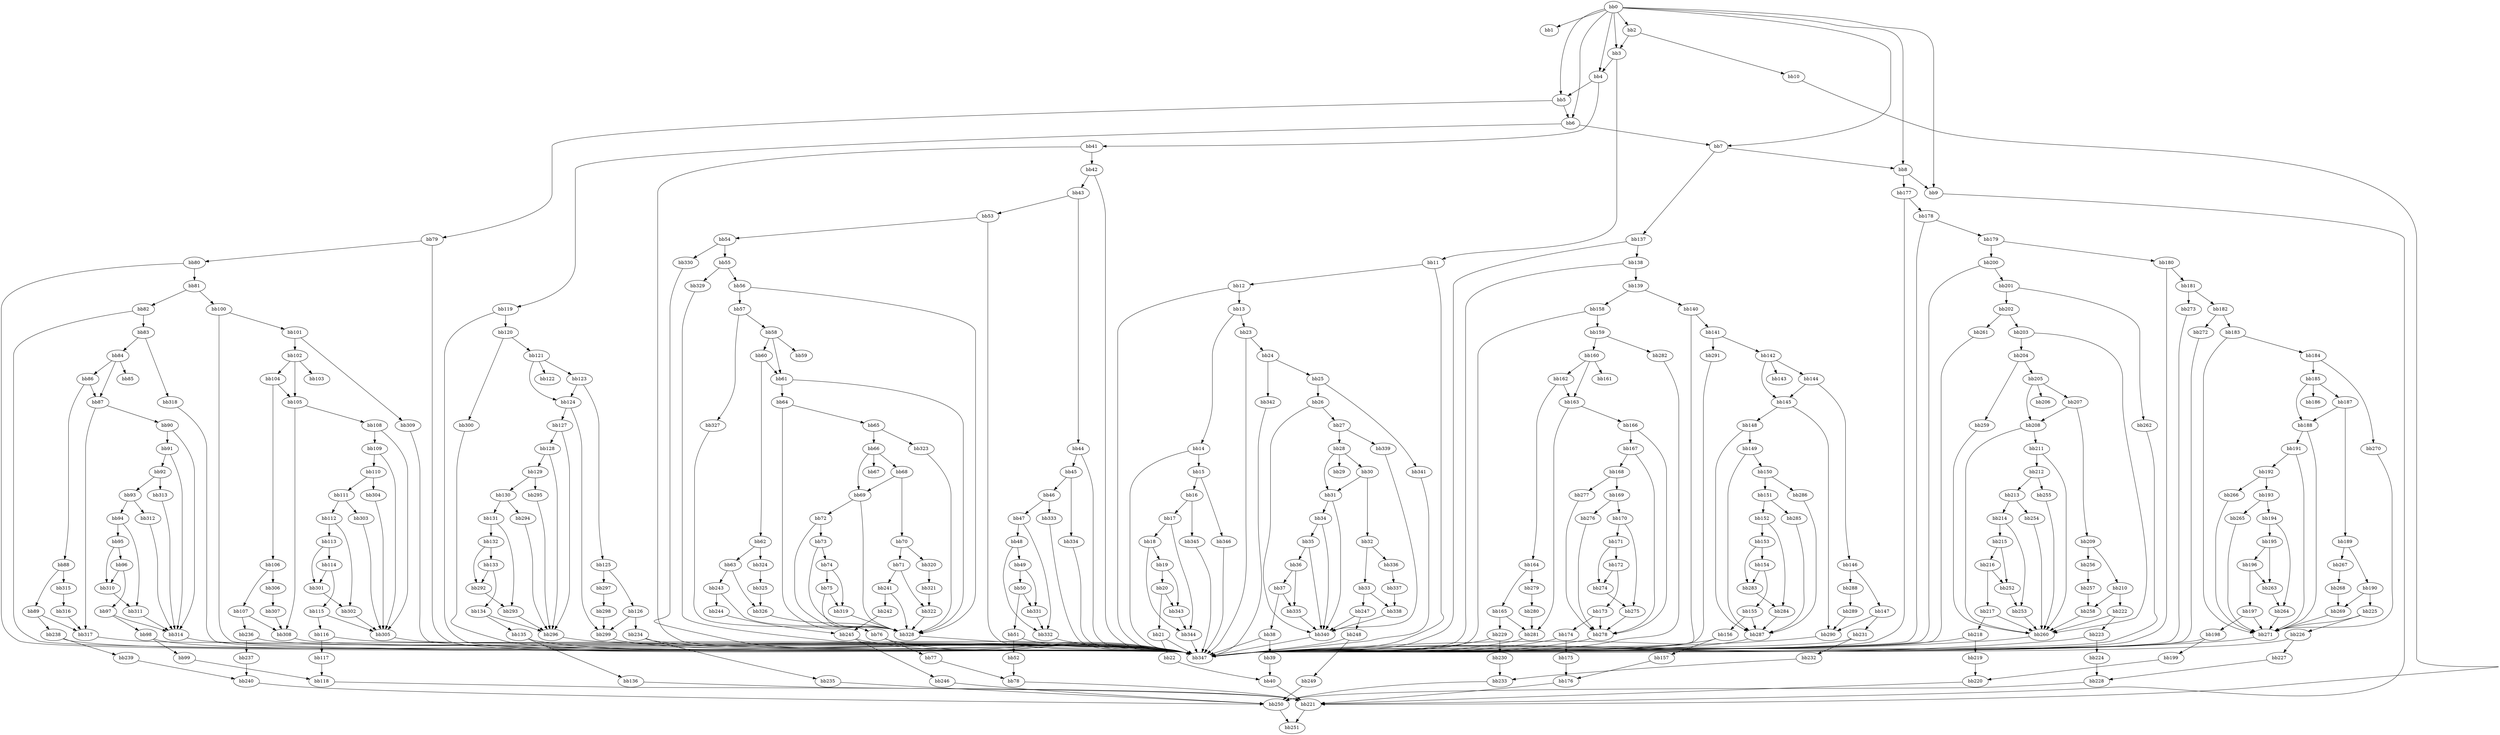 digraph {
    0 [ label = "bb0\l" ]
    1 [ label = "bb1\l" ]
    2 [ label = "bb2\l" ]
    3 [ label = "bb3\l" ]
    4 [ label = "bb4\l" ]
    5 [ label = "bb5\l" ]
    6 [ label = "bb6\l" ]
    7 [ label = "bb7\l" ]
    8 [ label = "bb8\l" ]
    9 [ label = "bb9\l" ]
    10 [ label = "bb10\l" ]
    11 [ label = "bb11\l" ]
    12 [ label = "bb12\l" ]
    13 [ label = "bb13\l" ]
    14 [ label = "bb14\l" ]
    15 [ label = "bb15\l" ]
    16 [ label = "bb16\l" ]
    17 [ label = "bb17\l" ]
    18 [ label = "bb18\l" ]
    19 [ label = "bb19\l" ]
    20 [ label = "bb20\l" ]
    21 [ label = "bb21\l" ]
    22 [ label = "bb22\l" ]
    23 [ label = "bb23\l" ]
    24 [ label = "bb24\l" ]
    25 [ label = "bb25\l" ]
    26 [ label = "bb26\l" ]
    27 [ label = "bb27\l" ]
    28 [ label = "bb28\l" ]
    29 [ label = "bb29\l" ]
    30 [ label = "bb30\l" ]
    31 [ label = "bb31\l" ]
    32 [ label = "bb32\l" ]
    33 [ label = "bb33\l" ]
    34 [ label = "bb34\l" ]
    35 [ label = "bb35\l" ]
    36 [ label = "bb36\l" ]
    37 [ label = "bb37\l" ]
    38 [ label = "bb38\l" ]
    39 [ label = "bb39\l" ]
    40 [ label = "bb40\l" ]
    41 [ label = "bb41\l" ]
    42 [ label = "bb42\l" ]
    43 [ label = "bb43\l" ]
    44 [ label = "bb44\l" ]
    45 [ label = "bb45\l" ]
    46 [ label = "bb46\l" ]
    47 [ label = "bb47\l" ]
    48 [ label = "bb48\l" ]
    49 [ label = "bb49\l" ]
    50 [ label = "bb50\l" ]
    51 [ label = "bb51\l" ]
    52 [ label = "bb52\l" ]
    53 [ label = "bb53\l" ]
    54 [ label = "bb54\l" ]
    55 [ label = "bb55\l" ]
    56 [ label = "bb56\l" ]
    57 [ label = "bb57\l" ]
    58 [ label = "bb58\l" ]
    59 [ label = "bb59\l" ]
    60 [ label = "bb60\l" ]
    61 [ label = "bb61\l" ]
    62 [ label = "bb62\l" ]
    63 [ label = "bb63\l" ]
    64 [ label = "bb64\l" ]
    65 [ label = "bb65\l" ]
    66 [ label = "bb66\l" ]
    67 [ label = "bb67\l" ]
    68 [ label = "bb68\l" ]
    69 [ label = "bb69\l" ]
    70 [ label = "bb70\l" ]
    71 [ label = "bb71\l" ]
    72 [ label = "bb72\l" ]
    73 [ label = "bb73\l" ]
    74 [ label = "bb74\l" ]
    75 [ label = "bb75\l" ]
    76 [ label = "bb76\l" ]
    77 [ label = "bb77\l" ]
    78 [ label = "bb78\l" ]
    79 [ label = "bb79\l" ]
    80 [ label = "bb80\l" ]
    81 [ label = "bb81\l" ]
    82 [ label = "bb82\l" ]
    83 [ label = "bb83\l" ]
    84 [ label = "bb84\l" ]
    85 [ label = "bb85\l" ]
    86 [ label = "bb86\l" ]
    87 [ label = "bb87\l" ]
    88 [ label = "bb88\l" ]
    89 [ label = "bb89\l" ]
    90 [ label = "bb90\l" ]
    91 [ label = "bb91\l" ]
    92 [ label = "bb92\l" ]
    93 [ label = "bb93\l" ]
    94 [ label = "bb94\l" ]
    95 [ label = "bb95\l" ]
    96 [ label = "bb96\l" ]
    97 [ label = "bb97\l" ]
    98 [ label = "bb98\l" ]
    99 [ label = "bb99\l" ]
    100 [ label = "bb100\l" ]
    101 [ label = "bb101\l" ]
    102 [ label = "bb102\l" ]
    103 [ label = "bb103\l" ]
    104 [ label = "bb104\l" ]
    105 [ label = "bb105\l" ]
    106 [ label = "bb106\l" ]
    107 [ label = "bb107\l" ]
    108 [ label = "bb108\l" ]
    109 [ label = "bb109\l" ]
    110 [ label = "bb110\l" ]
    111 [ label = "bb111\l" ]
    112 [ label = "bb112\l" ]
    113 [ label = "bb113\l" ]
    114 [ label = "bb114\l" ]
    115 [ label = "bb115\l" ]
    116 [ label = "bb116\l" ]
    117 [ label = "bb117\l" ]
    118 [ label = "bb118\l" ]
    119 [ label = "bb119\l" ]
    120 [ label = "bb120\l" ]
    121 [ label = "bb121\l" ]
    122 [ label = "bb122\l" ]
    123 [ label = "bb123\l" ]
    124 [ label = "bb124\l" ]
    125 [ label = "bb125\l" ]
    126 [ label = "bb126\l" ]
    127 [ label = "bb127\l" ]
    128 [ label = "bb128\l" ]
    129 [ label = "bb129\l" ]
    130 [ label = "bb130\l" ]
    131 [ label = "bb131\l" ]
    132 [ label = "bb132\l" ]
    133 [ label = "bb133\l" ]
    134 [ label = "bb134\l" ]
    135 [ label = "bb135\l" ]
    136 [ label = "bb136\l" ]
    137 [ label = "bb137\l" ]
    138 [ label = "bb138\l" ]
    139 [ label = "bb139\l" ]
    140 [ label = "bb140\l" ]
    141 [ label = "bb141\l" ]
    142 [ label = "bb142\l" ]
    143 [ label = "bb143\l" ]
    144 [ label = "bb144\l" ]
    145 [ label = "bb145\l" ]
    146 [ label = "bb146\l" ]
    147 [ label = "bb147\l" ]
    148 [ label = "bb148\l" ]
    149 [ label = "bb149\l" ]
    150 [ label = "bb150\l" ]
    151 [ label = "bb151\l" ]
    152 [ label = "bb152\l" ]
    153 [ label = "bb153\l" ]
    154 [ label = "bb154\l" ]
    155 [ label = "bb155\l" ]
    156 [ label = "bb156\l" ]
    157 [ label = "bb157\l" ]
    158 [ label = "bb158\l" ]
    159 [ label = "bb159\l" ]
    160 [ label = "bb160\l" ]
    161 [ label = "bb161\l" ]
    162 [ label = "bb162\l" ]
    163 [ label = "bb163\l" ]
    164 [ label = "bb164\l" ]
    165 [ label = "bb165\l" ]
    166 [ label = "bb166\l" ]
    167 [ label = "bb167\l" ]
    168 [ label = "bb168\l" ]
    169 [ label = "bb169\l" ]
    170 [ label = "bb170\l" ]
    171 [ label = "bb171\l" ]
    172 [ label = "bb172\l" ]
    173 [ label = "bb173\l" ]
    174 [ label = "bb174\l" ]
    175 [ label = "bb175\l" ]
    176 [ label = "bb176\l" ]
    177 [ label = "bb177\l" ]
    178 [ label = "bb178\l" ]
    179 [ label = "bb179\l" ]
    180 [ label = "bb180\l" ]
    181 [ label = "bb181\l" ]
    182 [ label = "bb182\l" ]
    183 [ label = "bb183\l" ]
    184 [ label = "bb184\l" ]
    185 [ label = "bb185\l" ]
    186 [ label = "bb186\l" ]
    187 [ label = "bb187\l" ]
    188 [ label = "bb188\l" ]
    189 [ label = "bb189\l" ]
    190 [ label = "bb190\l" ]
    191 [ label = "bb191\l" ]
    192 [ label = "bb192\l" ]
    193 [ label = "bb193\l" ]
    194 [ label = "bb194\l" ]
    195 [ label = "bb195\l" ]
    196 [ label = "bb196\l" ]
    197 [ label = "bb197\l" ]
    198 [ label = "bb198\l" ]
    199 [ label = "bb199\l" ]
    200 [ label = "bb200\l" ]
    201 [ label = "bb201\l" ]
    202 [ label = "bb202\l" ]
    203 [ label = "bb203\l" ]
    204 [ label = "bb204\l" ]
    205 [ label = "bb205\l" ]
    206 [ label = "bb206\l" ]
    207 [ label = "bb207\l" ]
    208 [ label = "bb208\l" ]
    209 [ label = "bb209\l" ]
    210 [ label = "bb210\l" ]
    211 [ label = "bb211\l" ]
    212 [ label = "bb212\l" ]
    213 [ label = "bb213\l" ]
    214 [ label = "bb214\l" ]
    215 [ label = "bb215\l" ]
    216 [ label = "bb216\l" ]
    217 [ label = "bb217\l" ]
    218 [ label = "bb218\l" ]
    219 [ label = "bb219\l" ]
    220 [ label = "bb220\l" ]
    221 [ label = "bb221\l" ]
    222 [ label = "bb222\l" ]
    223 [ label = "bb223\l" ]
    224 [ label = "bb224\l" ]
    225 [ label = "bb225\l" ]
    226 [ label = "bb226\l" ]
    227 [ label = "bb227\l" ]
    228 [ label = "bb228\l" ]
    229 [ label = "bb229\l" ]
    230 [ label = "bb230\l" ]
    231 [ label = "bb231\l" ]
    232 [ label = "bb232\l" ]
    233 [ label = "bb233\l" ]
    234 [ label = "bb234\l" ]
    235 [ label = "bb235\l" ]
    236 [ label = "bb236\l" ]
    237 [ label = "bb237\l" ]
    238 [ label = "bb238\l" ]
    239 [ label = "bb239\l" ]
    240 [ label = "bb240\l" ]
    241 [ label = "bb241\l" ]
    242 [ label = "bb242\l" ]
    243 [ label = "bb243\l" ]
    244 [ label = "bb244\l" ]
    245 [ label = "bb245\l" ]
    246 [ label = "bb246\l" ]
    247 [ label = "bb247\l" ]
    248 [ label = "bb248\l" ]
    249 [ label = "bb249\l" ]
    250 [ label = "bb250\l" ]
    251 [ label = "bb251\l" ]
    252 [ label = "bb252\l" ]
    253 [ label = "bb253\l" ]
    254 [ label = "bb254\l" ]
    255 [ label = "bb255\l" ]
    256 [ label = "bb256\l" ]
    257 [ label = "bb257\l" ]
    258 [ label = "bb258\l" ]
    259 [ label = "bb259\l" ]
    260 [ label = "bb260\l" ]
    261 [ label = "bb261\l" ]
    262 [ label = "bb262\l" ]
    263 [ label = "bb263\l" ]
    264 [ label = "bb264\l" ]
    265 [ label = "bb265\l" ]
    266 [ label = "bb266\l" ]
    267 [ label = "bb267\l" ]
    268 [ label = "bb268\l" ]
    269 [ label = "bb269\l" ]
    270 [ label = "bb270\l" ]
    271 [ label = "bb271\l" ]
    272 [ label = "bb272\l" ]
    273 [ label = "bb273\l" ]
    274 [ label = "bb274\l" ]
    275 [ label = "bb275\l" ]
    276 [ label = "bb276\l" ]
    277 [ label = "bb277\l" ]
    278 [ label = "bb278\l" ]
    279 [ label = "bb279\l" ]
    280 [ label = "bb280\l" ]
    281 [ label = "bb281\l" ]
    282 [ label = "bb282\l" ]
    283 [ label = "bb283\l" ]
    284 [ label = "bb284\l" ]
    285 [ label = "bb285\l" ]
    286 [ label = "bb286\l" ]
    287 [ label = "bb287\l" ]
    288 [ label = "bb288\l" ]
    289 [ label = "bb289\l" ]
    290 [ label = "bb290\l" ]
    291 [ label = "bb291\l" ]
    292 [ label = "bb292\l" ]
    293 [ label = "bb293\l" ]
    294 [ label = "bb294\l" ]
    295 [ label = "bb295\l" ]
    296 [ label = "bb296\l" ]
    297 [ label = "bb297\l" ]
    298 [ label = "bb298\l" ]
    299 [ label = "bb299\l" ]
    300 [ label = "bb300\l" ]
    301 [ label = "bb301\l" ]
    302 [ label = "bb302\l" ]
    303 [ label = "bb303\l" ]
    304 [ label = "bb304\l" ]
    305 [ label = "bb305\l" ]
    306 [ label = "bb306\l" ]
    307 [ label = "bb307\l" ]
    308 [ label = "bb308\l" ]
    309 [ label = "bb309\l" ]
    310 [ label = "bb310\l" ]
    311 [ label = "bb311\l" ]
    312 [ label = "bb312\l" ]
    313 [ label = "bb313\l" ]
    314 [ label = "bb314\l" ]
    315 [ label = "bb315\l" ]
    316 [ label = "bb316\l" ]
    317 [ label = "bb317\l" ]
    318 [ label = "bb318\l" ]
    319 [ label = "bb319\l" ]
    320 [ label = "bb320\l" ]
    321 [ label = "bb321\l" ]
    322 [ label = "bb322\l" ]
    323 [ label = "bb323\l" ]
    324 [ label = "bb324\l" ]
    325 [ label = "bb325\l" ]
    326 [ label = "bb326\l" ]
    327 [ label = "bb327\l" ]
    328 [ label = "bb328\l" ]
    329 [ label = "bb329\l" ]
    330 [ label = "bb330\l" ]
    331 [ label = "bb331\l" ]
    332 [ label = "bb332\l" ]
    333 [ label = "bb333\l" ]
    334 [ label = "bb334\l" ]
    335 [ label = "bb335\l" ]
    336 [ label = "bb336\l" ]
    337 [ label = "bb337\l" ]
    338 [ label = "bb338\l" ]
    339 [ label = "bb339\l" ]
    340 [ label = "bb340\l" ]
    341 [ label = "bb341\l" ]
    342 [ label = "bb342\l" ]
    343 [ label = "bb343\l" ]
    344 [ label = "bb344\l" ]
    345 [ label = "bb345\l" ]
    346 [ label = "bb346\l" ]
    347 [ label = "bb347\l" ]
    0 -> 1 [ ]
    0 -> 2 [ ]
    0 -> 3 [ ]
    0 -> 4 [ ]
    0 -> 5 [ ]
    0 -> 6 [ ]
    0 -> 7 [ ]
    0 -> 8 [ ]
    0 -> 9 [ ]
    2 -> 3 [ ]
    2 -> 10 [ ]
    3 -> 4 [ ]
    3 -> 11 [ ]
    4 -> 5 [ ]
    4 -> 41 [ ]
    5 -> 6 [ ]
    5 -> 79 [ ]
    6 -> 7 [ ]
    6 -> 119 [ ]
    7 -> 8 [ ]
    7 -> 137 [ ]
    8 -> 9 [ ]
    8 -> 177 [ ]
    9 -> 221 [ ]
    10 -> 221 [ ]
    11 -> 12 [ ]
    11 -> 347 [ ]
    12 -> 13 [ ]
    12 -> 347 [ ]
    13 -> 14 [ ]
    13 -> 23 [ ]
    14 -> 15 [ ]
    14 -> 347 [ ]
    15 -> 16 [ ]
    15 -> 346 [ ]
    16 -> 17 [ ]
    16 -> 345 [ ]
    17 -> 18 [ ]
    17 -> 344 [ ]
    18 -> 19 [ ]
    18 -> 344 [ ]
    19 -> 20 [ ]
    19 -> 343 [ ]
    20 -> 21 [ ]
    20 -> 343 [ ]
    21 -> 22 [ ]
    21 -> 347 [ ]
    22 -> 40 [ ]
    23 -> 24 [ ]
    23 -> 347 [ ]
    24 -> 25 [ ]
    24 -> 342 [ ]
    25 -> 26 [ ]
    25 -> 341 [ ]
    26 -> 27 [ ]
    26 -> 340 [ ]
    27 -> 28 [ ]
    27 -> 339 [ ]
    28 -> 29 [ ]
    28 -> 30 [ ]
    28 -> 31 [ ]
    30 -> 31 [ ]
    30 -> 32 [ ]
    31 -> 34 [ ]
    31 -> 340 [ ]
    32 -> 33 [ ]
    32 -> 336 [ ]
    33 -> 247 [ ]
    33 -> 338 [ ]
    34 -> 35 [ ]
    34 -> 340 [ ]
    35 -> 36 [ ]
    35 -> 340 [ ]
    36 -> 37 [ ]
    36 -> 335 [ ]
    37 -> 38 [ ]
    37 -> 335 [ ]
    38 -> 39 [ ]
    38 -> 347 [ ]
    39 -> 40 [ ]
    40 -> 221 [ ]
    41 -> 42 [ ]
    41 -> 347 [ ]
    42 -> 43 [ ]
    42 -> 347 [ ]
    43 -> 44 [ ]
    43 -> 53 [ ]
    44 -> 45 [ ]
    44 -> 347 [ ]
    45 -> 46 [ ]
    45 -> 334 [ ]
    46 -> 47 [ ]
    46 -> 333 [ ]
    47 -> 48 [ ]
    47 -> 332 [ ]
    48 -> 49 [ ]
    48 -> 332 [ ]
    49 -> 50 [ ]
    49 -> 331 [ ]
    50 -> 51 [ ]
    50 -> 331 [ ]
    51 -> 52 [ ]
    51 -> 347 [ ]
    52 -> 78 [ ]
    53 -> 54 [ ]
    53 -> 347 [ ]
    54 -> 55 [ ]
    54 -> 330 [ ]
    55 -> 56 [ ]
    55 -> 329 [ ]
    56 -> 57 [ ]
    56 -> 328 [ ]
    57 -> 58 [ ]
    57 -> 327 [ ]
    58 -> 59 [ ]
    58 -> 60 [ ]
    58 -> 61 [ ]
    60 -> 61 [ ]
    60 -> 62 [ ]
    61 -> 64 [ ]
    61 -> 328 [ ]
    62 -> 63 [ ]
    62 -> 324 [ ]
    63 -> 243 [ ]
    63 -> 326 [ ]
    64 -> 65 [ ]
    64 -> 328 [ ]
    65 -> 66 [ ]
    65 -> 323 [ ]
    66 -> 67 [ ]
    66 -> 68 [ ]
    66 -> 69 [ ]
    68 -> 69 [ ]
    68 -> 70 [ ]
    69 -> 72 [ ]
    69 -> 328 [ ]
    70 -> 71 [ ]
    70 -> 320 [ ]
    71 -> 241 [ ]
    71 -> 322 [ ]
    72 -> 73 [ ]
    72 -> 328 [ ]
    73 -> 74 [ ]
    73 -> 328 [ ]
    74 -> 75 [ ]
    74 -> 319 [ ]
    75 -> 76 [ ]
    75 -> 319 [ ]
    76 -> 77 [ ]
    76 -> 347 [ ]
    77 -> 78 [ ]
    78 -> 221 [ ]
    79 -> 80 [ ]
    79 -> 347 [ ]
    80 -> 81 [ ]
    80 -> 347 [ ]
    81 -> 82 [ ]
    81 -> 100 [ ]
    82 -> 83 [ ]
    82 -> 347 [ ]
    83 -> 84 [ ]
    83 -> 318 [ ]
    84 -> 85 [ ]
    84 -> 86 [ ]
    84 -> 87 [ ]
    86 -> 87 [ ]
    86 -> 88 [ ]
    87 -> 90 [ ]
    87 -> 317 [ ]
    88 -> 89 [ ]
    88 -> 315 [ ]
    89 -> 238 [ ]
    89 -> 317 [ ]
    90 -> 91 [ ]
    90 -> 314 [ ]
    91 -> 92 [ ]
    91 -> 314 [ ]
    92 -> 93 [ ]
    92 -> 313 [ ]
    93 -> 94 [ ]
    93 -> 312 [ ]
    94 -> 95 [ ]
    94 -> 311 [ ]
    95 -> 96 [ ]
    95 -> 310 [ ]
    96 -> 97 [ ]
    96 -> 310 [ ]
    97 -> 98 [ ]
    97 -> 314 [ ]
    98 -> 99 [ ]
    98 -> 347 [ ]
    99 -> 118 [ ]
    100 -> 101 [ ]
    100 -> 347 [ ]
    101 -> 102 [ ]
    101 -> 309 [ ]
    102 -> 103 [ ]
    102 -> 104 [ ]
    102 -> 105 [ ]
    104 -> 105 [ ]
    104 -> 106 [ ]
    105 -> 108 [ ]
    105 -> 308 [ ]
    106 -> 107 [ ]
    106 -> 306 [ ]
    107 -> 236 [ ]
    107 -> 308 [ ]
    108 -> 109 [ ]
    108 -> 305 [ ]
    109 -> 110 [ ]
    109 -> 305 [ ]
    110 -> 111 [ ]
    110 -> 304 [ ]
    111 -> 112 [ ]
    111 -> 303 [ ]
    112 -> 113 [ ]
    112 -> 302 [ ]
    113 -> 114 [ ]
    113 -> 301 [ ]
    114 -> 115 [ ]
    114 -> 301 [ ]
    115 -> 116 [ ]
    115 -> 305 [ ]
    116 -> 117 [ ]
    116 -> 347 [ ]
    117 -> 118 [ ]
    118 -> 221 [ ]
    119 -> 120 [ ]
    119 -> 347 [ ]
    120 -> 121 [ ]
    120 -> 300 [ ]
    121 -> 122 [ ]
    121 -> 123 [ ]
    121 -> 124 [ ]
    123 -> 124 [ ]
    123 -> 125 [ ]
    124 -> 127 [ ]
    124 -> 299 [ ]
    125 -> 126 [ ]
    125 -> 297 [ ]
    126 -> 234 [ ]
    126 -> 299 [ ]
    127 -> 128 [ ]
    127 -> 296 [ ]
    128 -> 129 [ ]
    128 -> 296 [ ]
    129 -> 130 [ ]
    129 -> 295 [ ]
    130 -> 131 [ ]
    130 -> 294 [ ]
    131 -> 132 [ ]
    131 -> 293 [ ]
    132 -> 133 [ ]
    132 -> 292 [ ]
    133 -> 134 [ ]
    133 -> 292 [ ]
    134 -> 135 [ ]
    134 -> 296 [ ]
    135 -> 136 [ ]
    135 -> 347 [ ]
    136 -> 221 [ ]
    137 -> 138 [ ]
    137 -> 347 [ ]
    138 -> 139 [ ]
    138 -> 347 [ ]
    139 -> 140 [ ]
    139 -> 158 [ ]
    140 -> 141 [ ]
    140 -> 347 [ ]
    141 -> 142 [ ]
    141 -> 291 [ ]
    142 -> 143 [ ]
    142 -> 144 [ ]
    142 -> 145 [ ]
    144 -> 145 [ ]
    144 -> 146 [ ]
    145 -> 148 [ ]
    145 -> 290 [ ]
    146 -> 147 [ ]
    146 -> 288 [ ]
    147 -> 231 [ ]
    147 -> 290 [ ]
    148 -> 149 [ ]
    148 -> 287 [ ]
    149 -> 150 [ ]
    149 -> 287 [ ]
    150 -> 151 [ ]
    150 -> 286 [ ]
    151 -> 152 [ ]
    151 -> 285 [ ]
    152 -> 153 [ ]
    152 -> 284 [ ]
    153 -> 154 [ ]
    153 -> 283 [ ]
    154 -> 155 [ ]
    154 -> 283 [ ]
    155 -> 156 [ ]
    155 -> 287 [ ]
    156 -> 157 [ ]
    156 -> 347 [ ]
    157 -> 176 [ ]
    158 -> 159 [ ]
    158 -> 347 [ ]
    159 -> 160 [ ]
    159 -> 282 [ ]
    160 -> 161 [ ]
    160 -> 162 [ ]
    160 -> 163 [ ]
    162 -> 163 [ ]
    162 -> 164 [ ]
    163 -> 166 [ ]
    163 -> 281 [ ]
    164 -> 165 [ ]
    164 -> 279 [ ]
    165 -> 229 [ ]
    165 -> 281 [ ]
    166 -> 167 [ ]
    166 -> 278 [ ]
    167 -> 168 [ ]
    167 -> 278 [ ]
    168 -> 169 [ ]
    168 -> 277 [ ]
    169 -> 170 [ ]
    169 -> 276 [ ]
    170 -> 171 [ ]
    170 -> 275 [ ]
    171 -> 172 [ ]
    171 -> 274 [ ]
    172 -> 173 [ ]
    172 -> 274 [ ]
    173 -> 174 [ ]
    173 -> 278 [ ]
    174 -> 175 [ ]
    174 -> 347 [ ]
    175 -> 176 [ ]
    176 -> 221 [ ]
    177 -> 178 [ ]
    177 -> 347 [ ]
    178 -> 179 [ ]
    178 -> 347 [ ]
    179 -> 180 [ ]
    179 -> 200 [ ]
    180 -> 181 [ ]
    180 -> 347 [ ]
    181 -> 182 [ ]
    181 -> 273 [ ]
    182 -> 183 [ ]
    182 -> 272 [ ]
    183 -> 184 [ ]
    183 -> 271 [ ]
    184 -> 185 [ ]
    184 -> 270 [ ]
    185 -> 186 [ ]
    185 -> 187 [ ]
    185 -> 188 [ ]
    187 -> 188 [ ]
    187 -> 189 [ ]
    188 -> 191 [ ]
    188 -> 271 [ ]
    189 -> 190 [ ]
    189 -> 267 [ ]
    190 -> 225 [ ]
    190 -> 269 [ ]
    191 -> 192 [ ]
    191 -> 271 [ ]
    192 -> 193 [ ]
    192 -> 266 [ ]
    193 -> 194 [ ]
    193 -> 265 [ ]
    194 -> 195 [ ]
    194 -> 264 [ ]
    195 -> 196 [ ]
    195 -> 263 [ ]
    196 -> 197 [ ]
    196 -> 263 [ ]
    197 -> 198 [ ]
    197 -> 271 [ ]
    198 -> 199 [ ]
    198 -> 347 [ ]
    199 -> 220 [ ]
    200 -> 201 [ ]
    200 -> 347 [ ]
    201 -> 202 [ ]
    201 -> 262 [ ]
    202 -> 203 [ ]
    202 -> 261 [ ]
    203 -> 204 [ ]
    203 -> 260 [ ]
    204 -> 205 [ ]
    204 -> 259 [ ]
    205 -> 206 [ ]
    205 -> 207 [ ]
    205 -> 208 [ ]
    207 -> 208 [ ]
    207 -> 209 [ ]
    208 -> 211 [ ]
    208 -> 260 [ ]
    209 -> 210 [ ]
    209 -> 256 [ ]
    210 -> 222 [ ]
    210 -> 258 [ ]
    211 -> 212 [ ]
    211 -> 260 [ ]
    212 -> 213 [ ]
    212 -> 255 [ ]
    213 -> 214 [ ]
    213 -> 254 [ ]
    214 -> 215 [ ]
    214 -> 253 [ ]
    215 -> 216 [ ]
    215 -> 252 [ ]
    216 -> 217 [ ]
    216 -> 252 [ ]
    217 -> 218 [ ]
    217 -> 260 [ ]
    218 -> 219 [ ]
    218 -> 347 [ ]
    219 -> 220 [ ]
    220 -> 221 [ ]
    221 -> 251 [ ]
    222 -> 223 [ ]
    222 -> 260 [ ]
    223 -> 224 [ ]
    223 -> 347 [ ]
    224 -> 228 [ ]
    225 -> 226 [ ]
    225 -> 271 [ ]
    226 -> 227 [ ]
    226 -> 347 [ ]
    227 -> 228 [ ]
    228 -> 250 [ ]
    229 -> 230 [ ]
    229 -> 347 [ ]
    230 -> 233 [ ]
    231 -> 232 [ ]
    231 -> 347 [ ]
    232 -> 233 [ ]
    233 -> 250 [ ]
    234 -> 235 [ ]
    234 -> 347 [ ]
    235 -> 250 [ ]
    236 -> 237 [ ]
    236 -> 347 [ ]
    237 -> 240 [ ]
    238 -> 239 [ ]
    238 -> 347 [ ]
    239 -> 240 [ ]
    240 -> 250 [ ]
    241 -> 242 [ ]
    241 -> 328 [ ]
    242 -> 245 [ ]
    243 -> 244 [ ]
    243 -> 328 [ ]
    244 -> 245 [ ]
    245 -> 246 [ ]
    245 -> 347 [ ]
    246 -> 250 [ ]
    247 -> 248 [ ]
    247 -> 340 [ ]
    248 -> 249 [ ]
    248 -> 347 [ ]
    249 -> 250 [ ]
    250 -> 251 [ ]
    252 -> 253 [ ]
    253 -> 260 [ ]
    254 -> 260 [ ]
    255 -> 260 [ ]
    256 -> 257 [ ]
    257 -> 258 [ ]
    258 -> 260 [ ]
    259 -> 260 [ ]
    260 -> 347 [ ]
    261 -> 347 [ ]
    262 -> 347 [ ]
    263 -> 264 [ ]
    264 -> 271 [ ]
    265 -> 271 [ ]
    266 -> 271 [ ]
    267 -> 268 [ ]
    268 -> 269 [ ]
    269 -> 271 [ ]
    270 -> 271 [ ]
    271 -> 347 [ ]
    272 -> 347 [ ]
    273 -> 347 [ ]
    274 -> 275 [ ]
    275 -> 278 [ ]
    276 -> 278 [ ]
    277 -> 278 [ ]
    278 -> 347 [ ]
    279 -> 280 [ ]
    280 -> 281 [ ]
    281 -> 347 [ ]
    282 -> 347 [ ]
    283 -> 284 [ ]
    284 -> 287 [ ]
    285 -> 287 [ ]
    286 -> 287 [ ]
    287 -> 347 [ ]
    288 -> 289 [ ]
    289 -> 290 [ ]
    290 -> 347 [ ]
    291 -> 347 [ ]
    292 -> 293 [ ]
    293 -> 296 [ ]
    294 -> 296 [ ]
    295 -> 296 [ ]
    296 -> 347 [ ]
    297 -> 298 [ ]
    298 -> 299 [ ]
    299 -> 347 [ ]
    300 -> 347 [ ]
    301 -> 302 [ ]
    302 -> 305 [ ]
    303 -> 305 [ ]
    304 -> 305 [ ]
    305 -> 347 [ ]
    306 -> 307 [ ]
    307 -> 308 [ ]
    308 -> 347 [ ]
    309 -> 347 [ ]
    310 -> 311 [ ]
    311 -> 314 [ ]
    312 -> 314 [ ]
    313 -> 314 [ ]
    314 -> 347 [ ]
    315 -> 316 [ ]
    316 -> 317 [ ]
    317 -> 347 [ ]
    318 -> 347 [ ]
    319 -> 328 [ ]
    320 -> 321 [ ]
    321 -> 322 [ ]
    322 -> 328 [ ]
    323 -> 328 [ ]
    324 -> 325 [ ]
    325 -> 326 [ ]
    326 -> 328 [ ]
    327 -> 328 [ ]
    328 -> 347 [ ]
    329 -> 347 [ ]
    330 -> 347 [ ]
    331 -> 332 [ ]
    332 -> 347 [ ]
    333 -> 347 [ ]
    334 -> 347 [ ]
    335 -> 340 [ ]
    336 -> 337 [ ]
    337 -> 338 [ ]
    338 -> 340 [ ]
    339 -> 340 [ ]
    340 -> 347 [ ]
    341 -> 347 [ ]
    342 -> 347 [ ]
    343 -> 344 [ ]
    344 -> 347 [ ]
    345 -> 347 [ ]
    346 -> 347 [ ]
}

